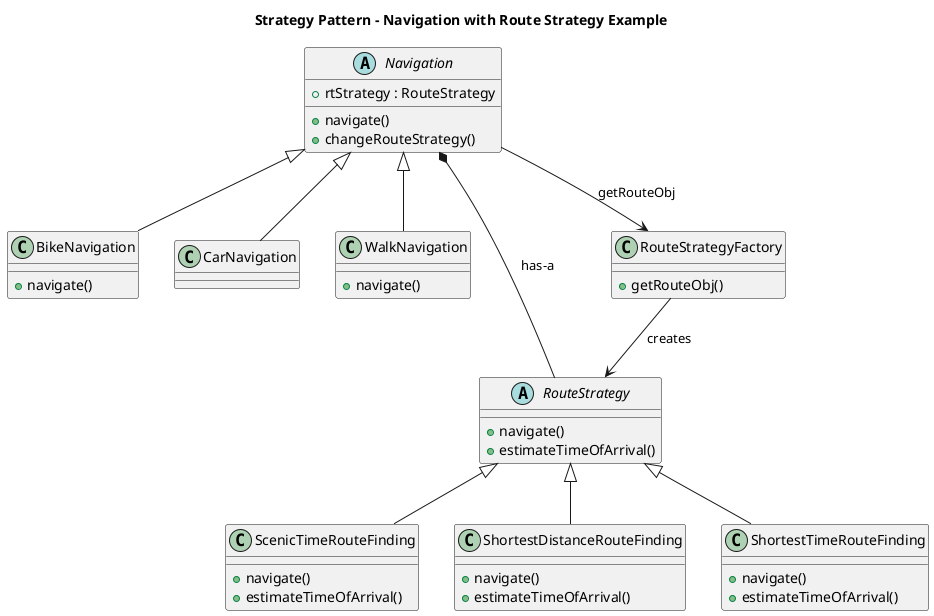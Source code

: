 @startuml Navigation_With_Route_Strategy

title Strategy Pattern - Navigation with Route Strategy Example

/'
class Dummy {
-field1
#field2
~method1()
+method2()
}'/

abstract class Navigation{
    +rtStrategy : RouteStrategy
    +navigate()
    +changeRouteStrategy()
}

class BikeNavigation extends Navigation{
    +navigate()
}

class CarNavigation extends Navigation{
}

class WalkNavigation extends Navigation{
    +navigate()
}

abstract class RouteStrategy{
    +navigate()
    +estimateTimeOfArrival()
}

class ScenicTimeRouteFinding extends RouteStrategy{
    +navigate()
    +estimateTimeOfArrival()
}

class ShortestDistanceRouteFinding extends RouteStrategy{
    +navigate()
    +estimateTimeOfArrival()
}

class ShortestTimeRouteFinding extends RouteStrategy{
    +navigate()
    +estimateTimeOfArrival()
}

class RouteStrategyFactory{
    +getRouteObj()
}

Navigation *-- RouteStrategy : has-a
RouteStrategyFactory --> RouteStrategy : creates
Navigation --> RouteStrategyFactory : getRouteObj
@enduml